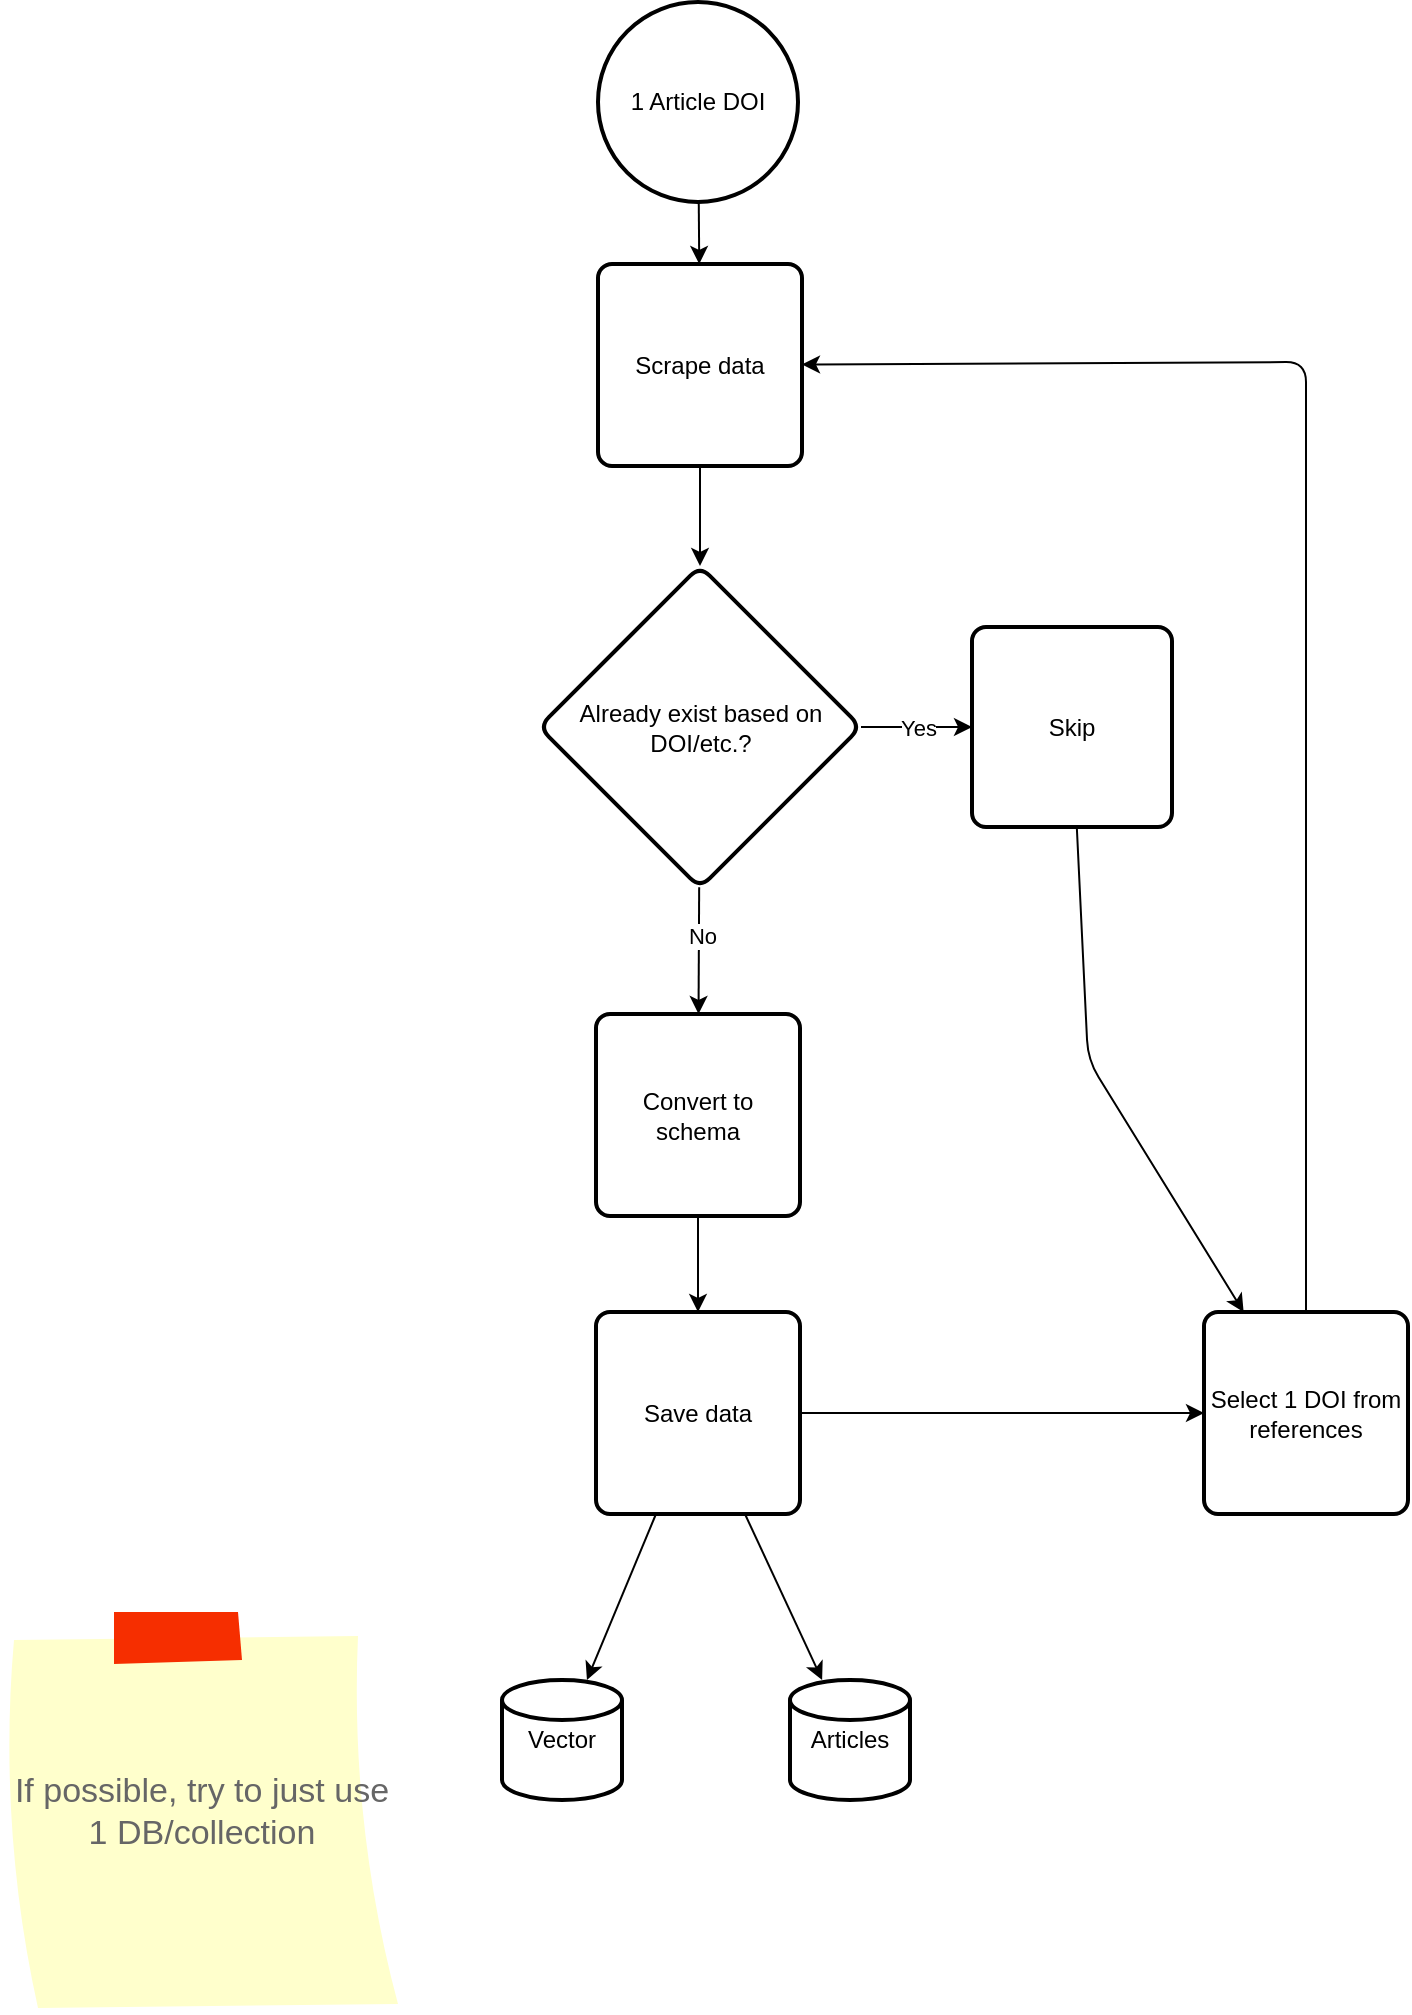 <mxfile>
    <diagram id="5Z01TzGkbu_uSMV8cWBS" name="DOAJ">
        <mxGraphModel dx="2041" dy="1320" grid="0" gridSize="10" guides="1" tooltips="1" connect="1" arrows="1" fold="1" page="1" pageScale="1" pageWidth="1100" pageHeight="850" math="0" shadow="0">
            <root>
                <mxCell id="0"/>
                <mxCell id="1" parent="0"/>
                <mxCell id="2" value="Vector" style="strokeWidth=2;html=1;shape=mxgraph.flowchart.database;whiteSpace=wrap;" vertex="1" parent="1">
                    <mxGeometry x="333" y="893" width="60" height="60" as="geometry"/>
                </mxCell>
                <mxCell id="3" value="Articles" style="strokeWidth=2;html=1;shape=mxgraph.flowchart.database;whiteSpace=wrap;" vertex="1" parent="1">
                    <mxGeometry x="477" y="893" width="60" height="60" as="geometry"/>
                </mxCell>
                <mxCell id="4" value="If possible, try to just use 1 DB/collection" style="strokeWidth=1;shadow=0;dashed=0;align=center;html=1;shape=mxgraph.mockup.text.stickyNote2;fontColor=#666666;mainText=;fontSize=17;whiteSpace=wrap;fillColor=#ffffcc;strokeColor=#F62E00;" vertex="1" parent="1">
                    <mxGeometry x="83" y="859" width="200" height="200" as="geometry"/>
                </mxCell>
                <mxCell id="27" style="edgeStyle=none;html=1;" edge="1" parent="1" source="5" target="6">
                    <mxGeometry relative="1" as="geometry"/>
                </mxCell>
                <mxCell id="5" value="1 Article DOI" style="strokeWidth=2;html=1;shape=mxgraph.flowchart.start_2;whiteSpace=wrap;" vertex="1" parent="1">
                    <mxGeometry x="381" y="54" width="100" height="100" as="geometry"/>
                </mxCell>
                <mxCell id="12" value="" style="edgeStyle=none;html=1;" edge="1" parent="1" source="6" target="11">
                    <mxGeometry relative="1" as="geometry"/>
                </mxCell>
                <mxCell id="6" value="Scrape data" style="rounded=1;whiteSpace=wrap;html=1;absoluteArcSize=1;arcSize=14;strokeWidth=2;" vertex="1" parent="1">
                    <mxGeometry x="381" y="185" width="102" height="101" as="geometry"/>
                </mxCell>
                <mxCell id="18" style="edgeStyle=none;html=1;" edge="1" parent="1" source="11" target="13">
                    <mxGeometry relative="1" as="geometry"/>
                </mxCell>
                <mxCell id="19" value="No" style="edgeLabel;html=1;align=center;verticalAlign=middle;resizable=0;points=[];" vertex="1" connectable="0" parent="18">
                    <mxGeometry x="-0.221" y="1" relative="1" as="geometry">
                        <mxPoint as="offset"/>
                    </mxGeometry>
                </mxCell>
                <mxCell id="21" value="Yes" style="edgeStyle=none;html=1;" edge="1" parent="1" source="11" target="20">
                    <mxGeometry relative="1" as="geometry"/>
                </mxCell>
                <mxCell id="11" value="Already exist based on DOI/etc.?" style="rhombus;whiteSpace=wrap;html=1;rounded=1;arcSize=14;strokeWidth=2;" vertex="1" parent="1">
                    <mxGeometry x="351.5" y="336" width="161" height="161" as="geometry"/>
                </mxCell>
                <mxCell id="15" value="" style="edgeStyle=none;html=1;" edge="1" parent="1" source="13" target="14">
                    <mxGeometry relative="1" as="geometry"/>
                </mxCell>
                <mxCell id="13" value="Convert to schema" style="rounded=1;whiteSpace=wrap;html=1;absoluteArcSize=1;arcSize=14;strokeWidth=2;" vertex="1" parent="1">
                    <mxGeometry x="380" y="560" width="102" height="101" as="geometry"/>
                </mxCell>
                <mxCell id="16" style="edgeStyle=none;html=1;" edge="1" parent="1" source="14" target="2">
                    <mxGeometry relative="1" as="geometry"/>
                </mxCell>
                <mxCell id="17" style="edgeStyle=none;html=1;" edge="1" parent="1" source="14" target="3">
                    <mxGeometry relative="1" as="geometry"/>
                </mxCell>
                <mxCell id="23" value="" style="edgeStyle=none;html=1;" edge="1" parent="1" source="14" target="22">
                    <mxGeometry relative="1" as="geometry"/>
                </mxCell>
                <mxCell id="14" value="Save data" style="rounded=1;whiteSpace=wrap;html=1;absoluteArcSize=1;arcSize=14;strokeWidth=2;" vertex="1" parent="1">
                    <mxGeometry x="380" y="709" width="102" height="101" as="geometry"/>
                </mxCell>
                <mxCell id="25" style="edgeStyle=none;html=1;" edge="1" parent="1" source="20" target="22">
                    <mxGeometry relative="1" as="geometry">
                        <Array as="points">
                            <mxPoint x="626" y="583"/>
                        </Array>
                    </mxGeometry>
                </mxCell>
                <mxCell id="20" value="Skip" style="rounded=1;whiteSpace=wrap;html=1;absoluteArcSize=1;arcSize=14;strokeWidth=2;" vertex="1" parent="1">
                    <mxGeometry x="568" y="366.5" width="100" height="100" as="geometry"/>
                </mxCell>
                <mxCell id="24" style="edgeStyle=none;html=1;" edge="1" parent="1" source="22" target="6">
                    <mxGeometry relative="1" as="geometry">
                        <Array as="points">
                            <mxPoint x="735" y="234"/>
                        </Array>
                    </mxGeometry>
                </mxCell>
                <mxCell id="22" value="Select 1 DOI from references" style="rounded=1;whiteSpace=wrap;html=1;absoluteArcSize=1;arcSize=14;strokeWidth=2;" vertex="1" parent="1">
                    <mxGeometry x="684" y="709" width="102" height="101" as="geometry"/>
                </mxCell>
            </root>
        </mxGraphModel>
    </diagram>
</mxfile>
